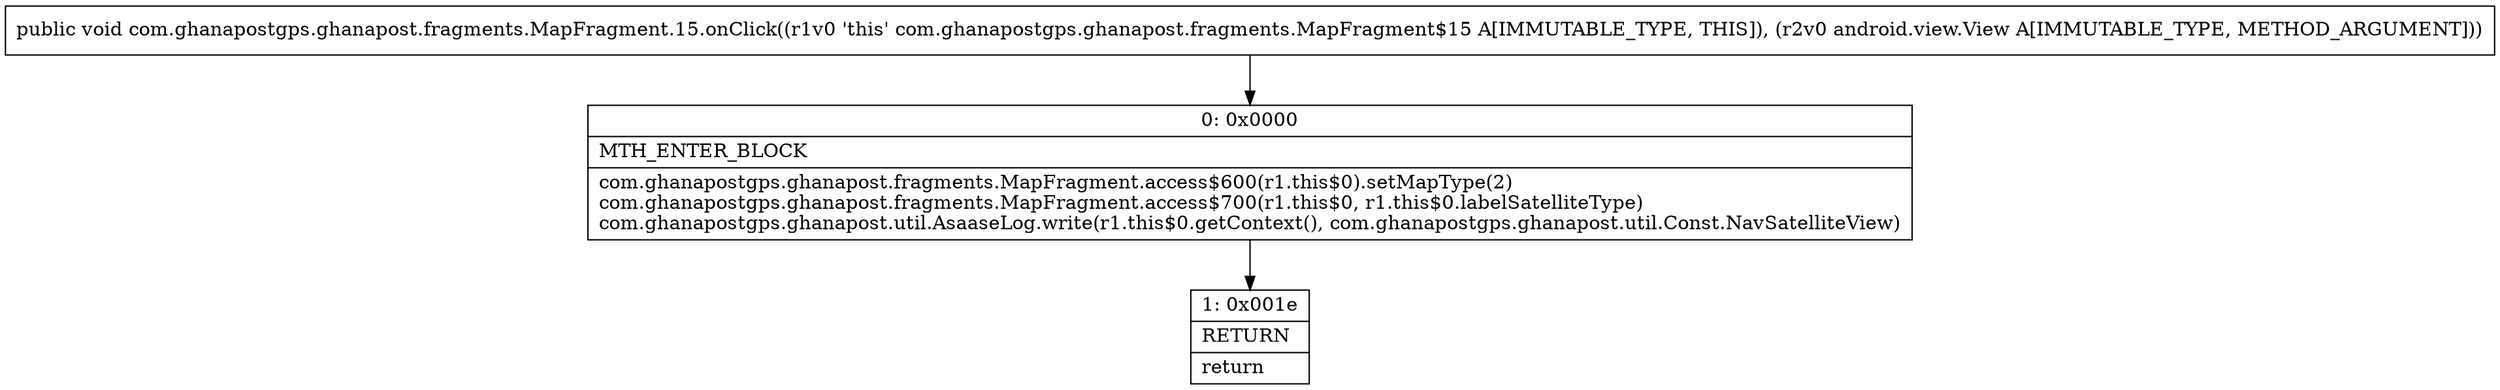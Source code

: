 digraph "CFG forcom.ghanapostgps.ghanapost.fragments.MapFragment.15.onClick(Landroid\/view\/View;)V" {
Node_0 [shape=record,label="{0\:\ 0x0000|MTH_ENTER_BLOCK\l|com.ghanapostgps.ghanapost.fragments.MapFragment.access$600(r1.this$0).setMapType(2)\lcom.ghanapostgps.ghanapost.fragments.MapFragment.access$700(r1.this$0, r1.this$0.labelSatelliteType)\lcom.ghanapostgps.ghanapost.util.AsaaseLog.write(r1.this$0.getContext(), com.ghanapostgps.ghanapost.util.Const.NavSatelliteView)\l}"];
Node_1 [shape=record,label="{1\:\ 0x001e|RETURN\l|return\l}"];
MethodNode[shape=record,label="{public void com.ghanapostgps.ghanapost.fragments.MapFragment.15.onClick((r1v0 'this' com.ghanapostgps.ghanapost.fragments.MapFragment$15 A[IMMUTABLE_TYPE, THIS]), (r2v0 android.view.View A[IMMUTABLE_TYPE, METHOD_ARGUMENT])) }"];
MethodNode -> Node_0;
Node_0 -> Node_1;
}

